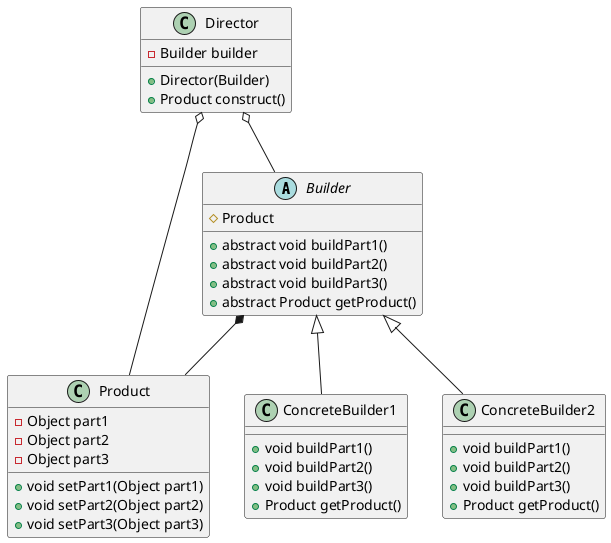 @startuml

Builder *-- Product
Director o-- Builder
Director o-- Product

class Product {
  -Object part1
  -Object part2
  -Object part3

  +void setPart1(Object part1)
  +void setPart2(Object part2)
  +void setPart3(Object part3)
}

abstract class Builder {
  #Product

  +abstract void buildPart1()
  +abstract void buildPart2()
  +abstract void buildPart3()
  +abstract Product getProduct()
}

class ConcreteBuilder1 extends Builder {
    +void buildPart1()
    +void buildPart2()
    +void buildPart3()
    +Product getProduct()
}

class ConcreteBuilder2 extends Builder {
    +void buildPart1()
    +void buildPart2()
    +void buildPart3()
    +Product getProduct()
}

class Director {
    -Builder builder

    +Director(Builder)
    +Product construct()
}

@enduml